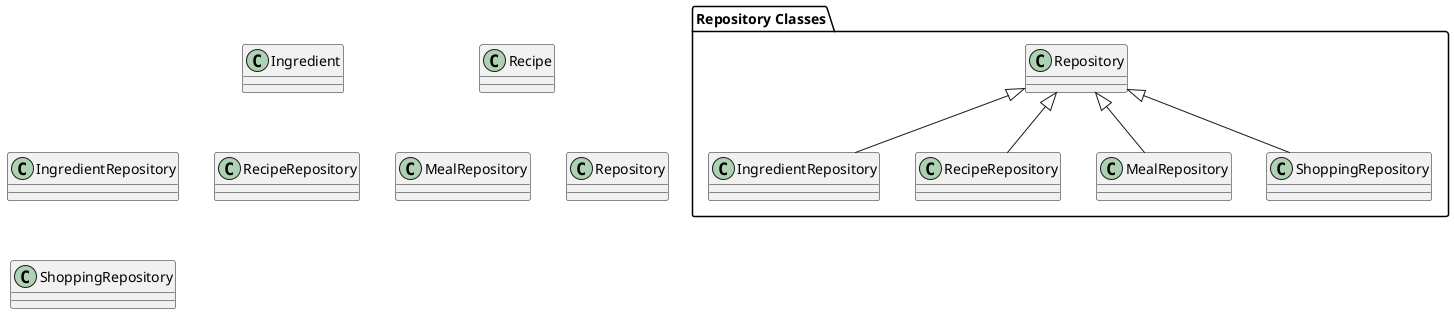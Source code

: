 @startuml
'https://plantuml.com/class-diagram


package "Repository Classes" {
    Repository <|-- IngredientRepository
    Repository <|-- RecipeRepository
    Repository <|-- MealRepository
    Repository <|-- ShoppingRepository
}

class Ingredient {

}

class Recipe {

}


together {
    class Repository
    class IngredientRepository
    class RecipeRepository
    class MealRepository
    class ShoppingRepository
}


@enduml